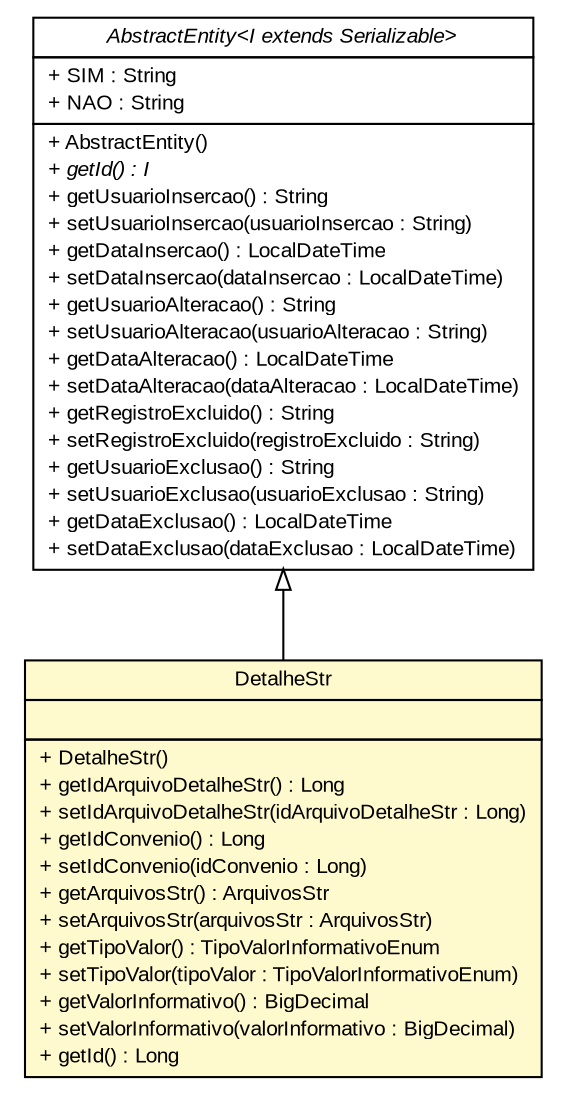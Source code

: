 #!/usr/local/bin/dot
#
# Class diagram 
# Generated by UMLGraph version R5_6 (http://www.umlgraph.org/)
#

digraph G {
	edge [fontname="arial",fontsize=10,labelfontname="arial",labelfontsize=10];
	node [fontname="arial",fontsize=10,shape=plaintext];
	nodesep=0.25;
	ranksep=0.5;
	// br.gov.to.sefaz.persistence.entity.AbstractEntity<I extends java.io.Serializable>
	c354137 [label=<<table title="br.gov.to.sefaz.persistence.entity.AbstractEntity" border="0" cellborder="1" cellspacing="0" cellpadding="2" port="p" href="../../../persistence/entity/AbstractEntity.html">
		<tr><td><table border="0" cellspacing="0" cellpadding="1">
<tr><td align="center" balign="center"><font face="arial italic"> AbstractEntity&lt;I extends Serializable&gt; </font></td></tr>
		</table></td></tr>
		<tr><td><table border="0" cellspacing="0" cellpadding="1">
<tr><td align="left" balign="left"> + SIM : String </td></tr>
<tr><td align="left" balign="left"> + NAO : String </td></tr>
		</table></td></tr>
		<tr><td><table border="0" cellspacing="0" cellpadding="1">
<tr><td align="left" balign="left"> + AbstractEntity() </td></tr>
<tr><td align="left" balign="left"><font face="arial italic" point-size="10.0"> + getId() : I </font></td></tr>
<tr><td align="left" balign="left"> + getUsuarioInsercao() : String </td></tr>
<tr><td align="left" balign="left"> + setUsuarioInsercao(usuarioInsercao : String) </td></tr>
<tr><td align="left" balign="left"> + getDataInsercao() : LocalDateTime </td></tr>
<tr><td align="left" balign="left"> + setDataInsercao(dataInsercao : LocalDateTime) </td></tr>
<tr><td align="left" balign="left"> + getUsuarioAlteracao() : String </td></tr>
<tr><td align="left" balign="left"> + setUsuarioAlteracao(usuarioAlteracao : String) </td></tr>
<tr><td align="left" balign="left"> + getDataAlteracao() : LocalDateTime </td></tr>
<tr><td align="left" balign="left"> + setDataAlteracao(dataAlteracao : LocalDateTime) </td></tr>
<tr><td align="left" balign="left"> + getRegistroExcluido() : String </td></tr>
<tr><td align="left" balign="left"> + setRegistroExcluido(registroExcluido : String) </td></tr>
<tr><td align="left" balign="left"> + getUsuarioExclusao() : String </td></tr>
<tr><td align="left" balign="left"> + setUsuarioExclusao(usuarioExclusao : String) </td></tr>
<tr><td align="left" balign="left"> + getDataExclusao() : LocalDateTime </td></tr>
<tr><td align="left" balign="left"> + setDataExclusao(dataExclusao : LocalDateTime) </td></tr>
		</table></td></tr>
		</table>>, URL="../../../persistence/entity/AbstractEntity.html", fontname="arial", fontcolor="black", fontsize=10.0];
	// br.gov.to.sefaz.arr.persistence.entity.DetalheStr
	c354700 [label=<<table title="br.gov.to.sefaz.arr.persistence.entity.DetalheStr" border="0" cellborder="1" cellspacing="0" cellpadding="2" port="p" bgcolor="lemonChiffon" href="./DetalheStr.html">
		<tr><td><table border="0" cellspacing="0" cellpadding="1">
<tr><td align="center" balign="center"> DetalheStr </td></tr>
		</table></td></tr>
		<tr><td><table border="0" cellspacing="0" cellpadding="1">
<tr><td align="left" balign="left">  </td></tr>
		</table></td></tr>
		<tr><td><table border="0" cellspacing="0" cellpadding="1">
<tr><td align="left" balign="left"> + DetalheStr() </td></tr>
<tr><td align="left" balign="left"> + getIdArquivoDetalheStr() : Long </td></tr>
<tr><td align="left" balign="left"> + setIdArquivoDetalheStr(idArquivoDetalheStr : Long) </td></tr>
<tr><td align="left" balign="left"> + getIdConvenio() : Long </td></tr>
<tr><td align="left" balign="left"> + setIdConvenio(idConvenio : Long) </td></tr>
<tr><td align="left" balign="left"> + getArquivosStr() : ArquivosStr </td></tr>
<tr><td align="left" balign="left"> + setArquivosStr(arquivosStr : ArquivosStr) </td></tr>
<tr><td align="left" balign="left"> + getTipoValor() : TipoValorInformativoEnum </td></tr>
<tr><td align="left" balign="left"> + setTipoValor(tipoValor : TipoValorInformativoEnum) </td></tr>
<tr><td align="left" balign="left"> + getValorInformativo() : BigDecimal </td></tr>
<tr><td align="left" balign="left"> + setValorInformativo(valorInformativo : BigDecimal) </td></tr>
<tr><td align="left" balign="left"> + getId() : Long </td></tr>
		</table></td></tr>
		</table>>, URL="./DetalheStr.html", fontname="arial", fontcolor="black", fontsize=10.0];
	//br.gov.to.sefaz.arr.persistence.entity.DetalheStr extends br.gov.to.sefaz.persistence.entity.AbstractEntity<java.lang.Long>
	c354137:p -> c354700:p [dir=back,arrowtail=empty];
}

